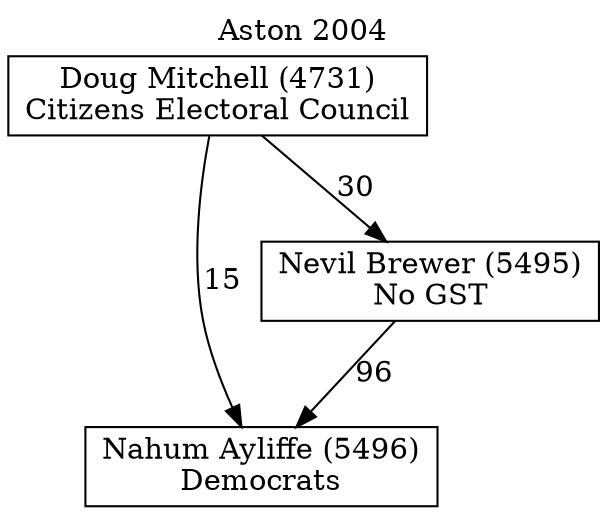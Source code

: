 // House preference flow
digraph "Nahum Ayliffe (5496)_Aston_2004" {
	graph [label="Aston 2004" labelloc=t mclimit=10]
	node [shape=box]
	"Nahum Ayliffe (5496)" [label="Nahum Ayliffe (5496)
Democrats"]
	"Nevil Brewer (5495)" [label="Nevil Brewer (5495)
No GST"]
	"Doug Mitchell (4731)" [label="Doug Mitchell (4731)
Citizens Electoral Council"]
	"Nevil Brewer (5495)" -> "Nahum Ayliffe (5496)" [label=96]
	"Doug Mitchell (4731)" -> "Nevil Brewer (5495)" [label=30]
	"Doug Mitchell (4731)" -> "Nahum Ayliffe (5496)" [label=15]
}

